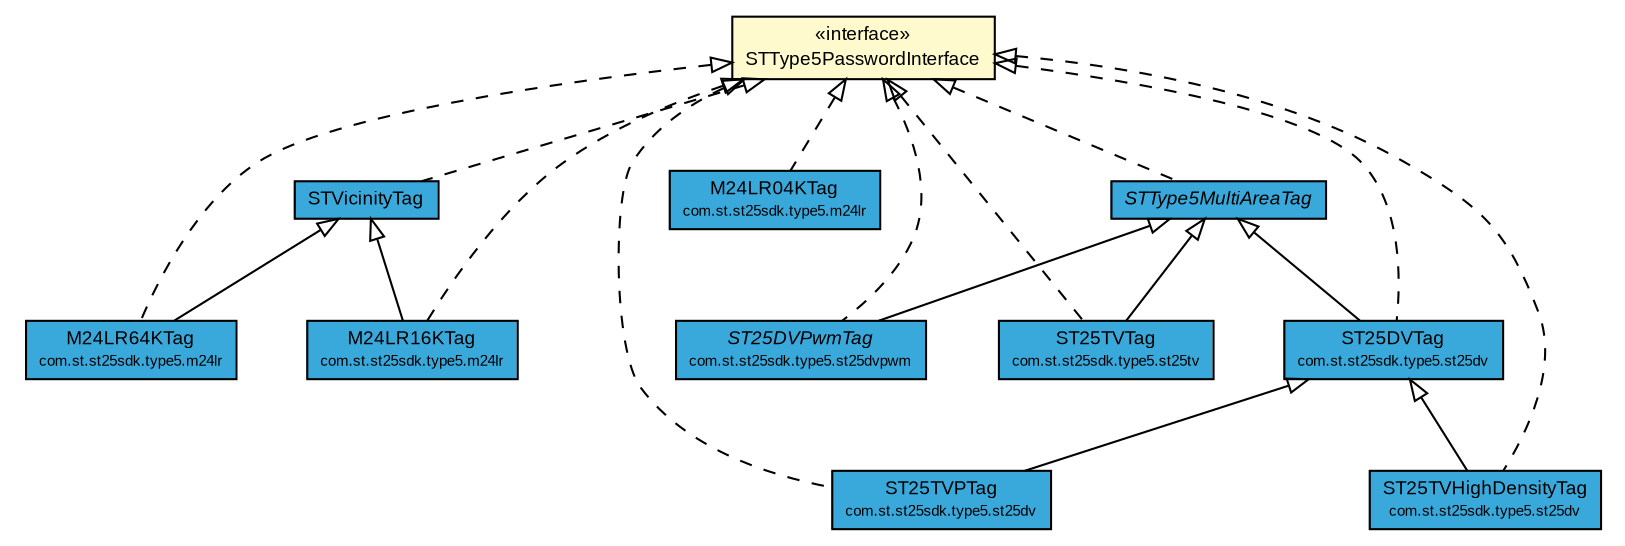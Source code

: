 #!/usr/local/bin/dot
#
# Class diagram 
# Generated by UMLGraph version R5_7_2-3-gee82a7 (http://www.umlgraph.org/)
#

digraph G {
	edge [fontname="arial",fontsize=10,labelfontname="arial",labelfontsize=10];
	node [fontname="arial",fontsize=10,shape=plaintext];
	nodesep=0.25;
	ranksep=0.5;
	// com.st.st25sdk.type5.STVicinityTag
	c47304 [label=<<table title="com.st.st25sdk.type5.STVicinityTag" border="0" cellborder="1" cellspacing="0" cellpadding="2" port="p" bgcolor="#39a9dc" href="./STVicinityTag.html">
		<tr><td><table border="0" cellspacing="0" cellpadding="1">
<tr><td align="center" balign="center"> STVicinityTag </td></tr>
		</table></td></tr>
		</table>>, URL="./STVicinityTag.html", fontname="arial", fontcolor="black", fontsize=9.0];
	// com.st.st25sdk.type5.STType5PasswordInterface
	c47308 [label=<<table title="com.st.st25sdk.type5.STType5PasswordInterface" border="0" cellborder="1" cellspacing="0" cellpadding="2" port="p" bgcolor="lemonChiffon" href="./STType5PasswordInterface.html">
		<tr><td><table border="0" cellspacing="0" cellpadding="1">
<tr><td align="center" balign="center"> &#171;interface&#187; </td></tr>
<tr><td align="center" balign="center"> STType5PasswordInterface </td></tr>
		</table></td></tr>
		</table>>, URL="./STType5PasswordInterface.html", fontname="arial", fontcolor="black", fontsize=9.0];
	// com.st.st25sdk.type5.STType5MultiAreaTag
	c47309 [label=<<table title="com.st.st25sdk.type5.STType5MultiAreaTag" border="0" cellborder="1" cellspacing="0" cellpadding="2" port="p" bgcolor="#39a9dc" href="./STType5MultiAreaTag.html">
		<tr><td><table border="0" cellspacing="0" cellpadding="1">
<tr><td align="center" balign="center"><font face="arial italic"> STType5MultiAreaTag </font></td></tr>
		</table></td></tr>
		</table>>, URL="./STType5MultiAreaTag.html", fontname="arial", fontcolor="black", fontsize=9.0];
	// com.st.st25sdk.type5.m24lr.M24LR64KTag
	c47320 [label=<<table title="com.st.st25sdk.type5.m24lr.M24LR64KTag" border="0" cellborder="1" cellspacing="0" cellpadding="2" port="p" bgcolor="#39a9dc" href="./m24lr/M24LR64KTag.html">
		<tr><td><table border="0" cellspacing="0" cellpadding="1">
<tr><td align="center" balign="center"> M24LR64KTag </td></tr>
<tr><td align="center" balign="center"><font point-size="7.0"> com.st.st25sdk.type5.m24lr </font></td></tr>
		</table></td></tr>
		</table>>, URL="./m24lr/M24LR64KTag.html", fontname="arial", fontcolor="black", fontsize=9.0];
	// com.st.st25sdk.type5.m24lr.M24LR16KTag
	c47321 [label=<<table title="com.st.st25sdk.type5.m24lr.M24LR16KTag" border="0" cellborder="1" cellspacing="0" cellpadding="2" port="p" bgcolor="#39a9dc" href="./m24lr/M24LR16KTag.html">
		<tr><td><table border="0" cellspacing="0" cellpadding="1">
<tr><td align="center" balign="center"> M24LR16KTag </td></tr>
<tr><td align="center" balign="center"><font point-size="7.0"> com.st.st25sdk.type5.m24lr </font></td></tr>
		</table></td></tr>
		</table>>, URL="./m24lr/M24LR16KTag.html", fontname="arial", fontcolor="black", fontsize=9.0];
	// com.st.st25sdk.type5.m24lr.M24LR04KTag
	c47322 [label=<<table title="com.st.st25sdk.type5.m24lr.M24LR04KTag" border="0" cellborder="1" cellspacing="0" cellpadding="2" port="p" bgcolor="#39a9dc" href="./m24lr/M24LR04KTag.html">
		<tr><td><table border="0" cellspacing="0" cellpadding="1">
<tr><td align="center" balign="center"> M24LR04KTag </td></tr>
<tr><td align="center" balign="center"><font point-size="7.0"> com.st.st25sdk.type5.m24lr </font></td></tr>
		</table></td></tr>
		</table>>, URL="./m24lr/M24LR04KTag.html", fontname="arial", fontcolor="black", fontsize=9.0];
	// com.st.st25sdk.type5.st25dv.ST25TVPTag
	c47324 [label=<<table title="com.st.st25sdk.type5.st25dv.ST25TVPTag" border="0" cellborder="1" cellspacing="0" cellpadding="2" port="p" bgcolor="#39a9dc" href="./st25dv/ST25TVPTag.html">
		<tr><td><table border="0" cellspacing="0" cellpadding="1">
<tr><td align="center" balign="center"> ST25TVPTag </td></tr>
<tr><td align="center" balign="center"><font point-size="7.0"> com.st.st25sdk.type5.st25dv </font></td></tr>
		</table></td></tr>
		</table>>, URL="./st25dv/ST25TVPTag.html", fontname="arial", fontcolor="black", fontsize=9.0];
	// com.st.st25sdk.type5.st25dv.ST25TVHighDensityTag
	c47326 [label=<<table title="com.st.st25sdk.type5.st25dv.ST25TVHighDensityTag" border="0" cellborder="1" cellspacing="0" cellpadding="2" port="p" bgcolor="#39a9dc" href="./st25dv/ST25TVHighDensityTag.html">
		<tr><td><table border="0" cellspacing="0" cellpadding="1">
<tr><td align="center" balign="center"> ST25TVHighDensityTag </td></tr>
<tr><td align="center" balign="center"><font point-size="7.0"> com.st.st25sdk.type5.st25dv </font></td></tr>
		</table></td></tr>
		</table>>, URL="./st25dv/ST25TVHighDensityTag.html", fontname="arial", fontcolor="black", fontsize=9.0];
	// com.st.st25sdk.type5.st25dv.ST25DVTag
	c47331 [label=<<table title="com.st.st25sdk.type5.st25dv.ST25DVTag" border="0" cellborder="1" cellspacing="0" cellpadding="2" port="p" bgcolor="#39a9dc" href="./st25dv/ST25DVTag.html">
		<tr><td><table border="0" cellspacing="0" cellpadding="1">
<tr><td align="center" balign="center"> ST25DVTag </td></tr>
<tr><td align="center" balign="center"><font point-size="7.0"> com.st.st25sdk.type5.st25dv </font></td></tr>
		</table></td></tr>
		</table>>, URL="./st25dv/ST25DVTag.html", fontname="arial", fontcolor="black", fontsize=9.0];
	// com.st.st25sdk.type5.st25dvpwm.ST25DVPwmTag
	c47357 [label=<<table title="com.st.st25sdk.type5.st25dvpwm.ST25DVPwmTag" border="0" cellborder="1" cellspacing="0" cellpadding="2" port="p" bgcolor="#39a9dc" href="./st25dvpwm/ST25DVPwmTag.html">
		<tr><td><table border="0" cellspacing="0" cellpadding="1">
<tr><td align="center" balign="center"><font face="arial italic"> ST25DVPwmTag </font></td></tr>
<tr><td align="center" balign="center"><font point-size="7.0"> com.st.st25sdk.type5.st25dvpwm </font></td></tr>
		</table></td></tr>
		</table>>, URL="./st25dvpwm/ST25DVPwmTag.html", fontname="arial", fontcolor="black", fontsize=9.0];
	// com.st.st25sdk.type5.st25tv.ST25TVTag
	c47365 [label=<<table title="com.st.st25sdk.type5.st25tv.ST25TVTag" border="0" cellborder="1" cellspacing="0" cellpadding="2" port="p" bgcolor="#39a9dc" href="./st25tv/ST25TVTag.html">
		<tr><td><table border="0" cellspacing="0" cellpadding="1">
<tr><td align="center" balign="center"> ST25TVTag </td></tr>
<tr><td align="center" balign="center"><font point-size="7.0"> com.st.st25sdk.type5.st25tv </font></td></tr>
		</table></td></tr>
		</table>>, URL="./st25tv/ST25TVTag.html", fontname="arial", fontcolor="black", fontsize=9.0];
	//com.st.st25sdk.type5.STVicinityTag implements com.st.st25sdk.type5.STType5PasswordInterface
	c47308:p -> c47304:p [dir=back,arrowtail=empty,style=dashed];
	//com.st.st25sdk.type5.STType5MultiAreaTag implements com.st.st25sdk.type5.STType5PasswordInterface
	c47308:p -> c47309:p [dir=back,arrowtail=empty,style=dashed];
	//com.st.st25sdk.type5.m24lr.M24LR64KTag extends com.st.st25sdk.type5.STVicinityTag
	c47304:p -> c47320:p [dir=back,arrowtail=empty];
	//com.st.st25sdk.type5.m24lr.M24LR64KTag implements com.st.st25sdk.type5.STType5PasswordInterface
	c47308:p -> c47320:p [dir=back,arrowtail=empty,style=dashed];
	//com.st.st25sdk.type5.m24lr.M24LR16KTag extends com.st.st25sdk.type5.STVicinityTag
	c47304:p -> c47321:p [dir=back,arrowtail=empty];
	//com.st.st25sdk.type5.m24lr.M24LR16KTag implements com.st.st25sdk.type5.STType5PasswordInterface
	c47308:p -> c47321:p [dir=back,arrowtail=empty,style=dashed];
	//com.st.st25sdk.type5.m24lr.M24LR04KTag implements com.st.st25sdk.type5.STType5PasswordInterface
	c47308:p -> c47322:p [dir=back,arrowtail=empty,style=dashed];
	//com.st.st25sdk.type5.st25dv.ST25TVPTag extends com.st.st25sdk.type5.st25dv.ST25DVTag
	c47331:p -> c47324:p [dir=back,arrowtail=empty];
	//com.st.st25sdk.type5.st25dv.ST25TVPTag implements com.st.st25sdk.type5.STType5PasswordInterface
	c47308:p -> c47324:p [dir=back,arrowtail=empty,style=dashed];
	//com.st.st25sdk.type5.st25dv.ST25TVHighDensityTag extends com.st.st25sdk.type5.st25dv.ST25DVTag
	c47331:p -> c47326:p [dir=back,arrowtail=empty];
	//com.st.st25sdk.type5.st25dv.ST25TVHighDensityTag implements com.st.st25sdk.type5.STType5PasswordInterface
	c47308:p -> c47326:p [dir=back,arrowtail=empty,style=dashed];
	//com.st.st25sdk.type5.st25dv.ST25DVTag extends com.st.st25sdk.type5.STType5MultiAreaTag
	c47309:p -> c47331:p [dir=back,arrowtail=empty];
	//com.st.st25sdk.type5.st25dv.ST25DVTag implements com.st.st25sdk.type5.STType5PasswordInterface
	c47308:p -> c47331:p [dir=back,arrowtail=empty,style=dashed];
	//com.st.st25sdk.type5.st25dvpwm.ST25DVPwmTag extends com.st.st25sdk.type5.STType5MultiAreaTag
	c47309:p -> c47357:p [dir=back,arrowtail=empty];
	//com.st.st25sdk.type5.st25dvpwm.ST25DVPwmTag implements com.st.st25sdk.type5.STType5PasswordInterface
	c47308:p -> c47357:p [dir=back,arrowtail=empty,style=dashed];
	//com.st.st25sdk.type5.st25tv.ST25TVTag extends com.st.st25sdk.type5.STType5MultiAreaTag
	c47309:p -> c47365:p [dir=back,arrowtail=empty];
	//com.st.st25sdk.type5.st25tv.ST25TVTag implements com.st.st25sdk.type5.STType5PasswordInterface
	c47308:p -> c47365:p [dir=back,arrowtail=empty,style=dashed];
}

